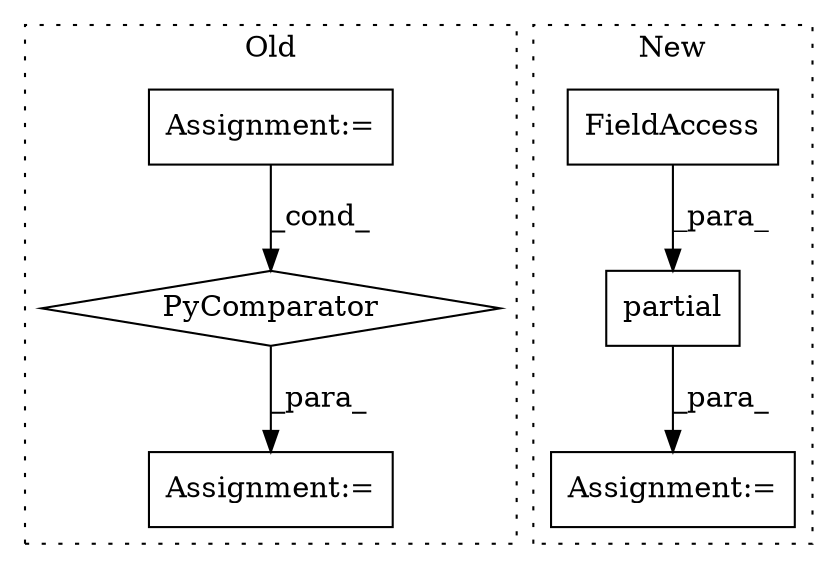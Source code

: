 digraph G {
subgraph cluster0 {
1 [label="PyComparator" a="113" s="3618" l="27" shape="diamond"];
3 [label="Assignment:=" a="7" s="3618" l="27" shape="box"];
6 [label="Assignment:=" a="7" s="3697,3806" l="53,2" shape="box"];
label = "Old";
style="dotted";
}
subgraph cluster1 {
2 [label="partial" a="32" s="3456,3494" l="8,1" shape="box"];
4 [label="Assignment:=" a="7" s="3445" l="1" shape="box"];
5 [label="FieldAccess" a="22" s="3464" l="17" shape="box"];
label = "New";
style="dotted";
}
1 -> 6 [label="_para_"];
2 -> 4 [label="_para_"];
3 -> 1 [label="_cond_"];
5 -> 2 [label="_para_"];
}